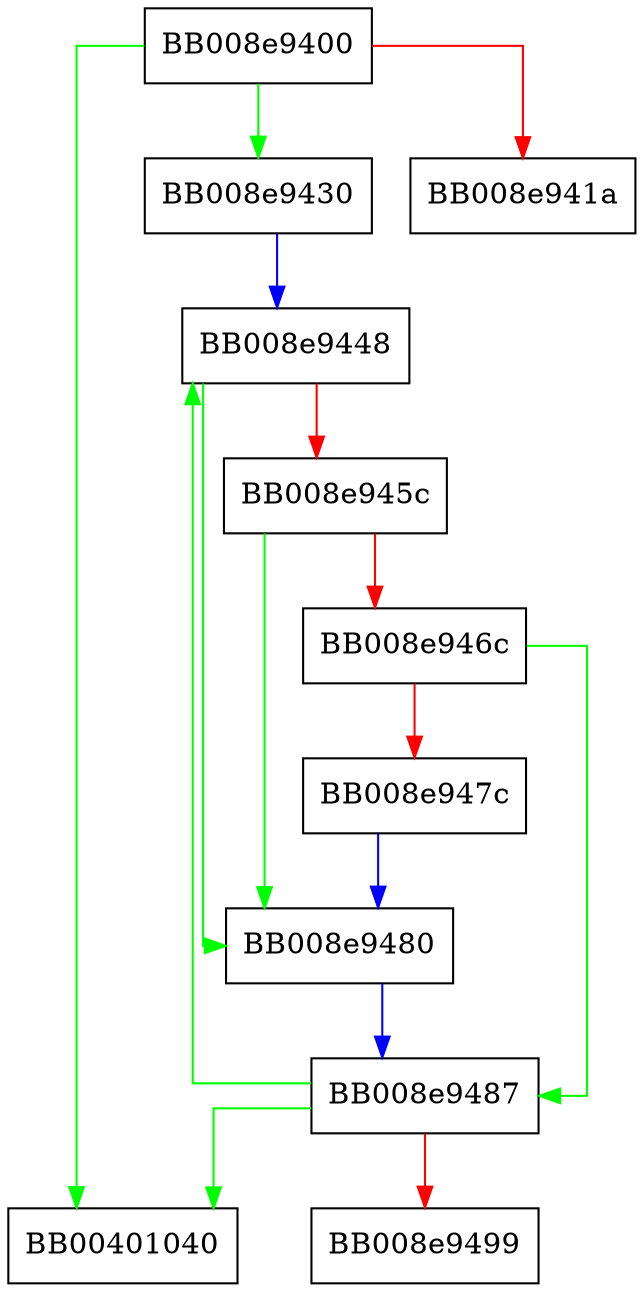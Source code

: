 digraph _dl_dst_count {
  node [shape="box"];
  graph [splines=ortho];
  BB008e9400 -> BB00401040 [color="green"];
  BB008e9400 -> BB008e9430 [color="green"];
  BB008e9400 -> BB008e941a [color="red"];
  BB008e9430 -> BB008e9448 [color="blue"];
  BB008e9448 -> BB008e9480 [color="green"];
  BB008e9448 -> BB008e945c [color="red"];
  BB008e945c -> BB008e9480 [color="green"];
  BB008e945c -> BB008e946c [color="red"];
  BB008e946c -> BB008e9487 [color="green"];
  BB008e946c -> BB008e947c [color="red"];
  BB008e947c -> BB008e9480 [color="blue"];
  BB008e9480 -> BB008e9487 [color="blue"];
  BB008e9487 -> BB00401040 [color="green"];
  BB008e9487 -> BB008e9448 [color="green"];
  BB008e9487 -> BB008e9499 [color="red"];
}